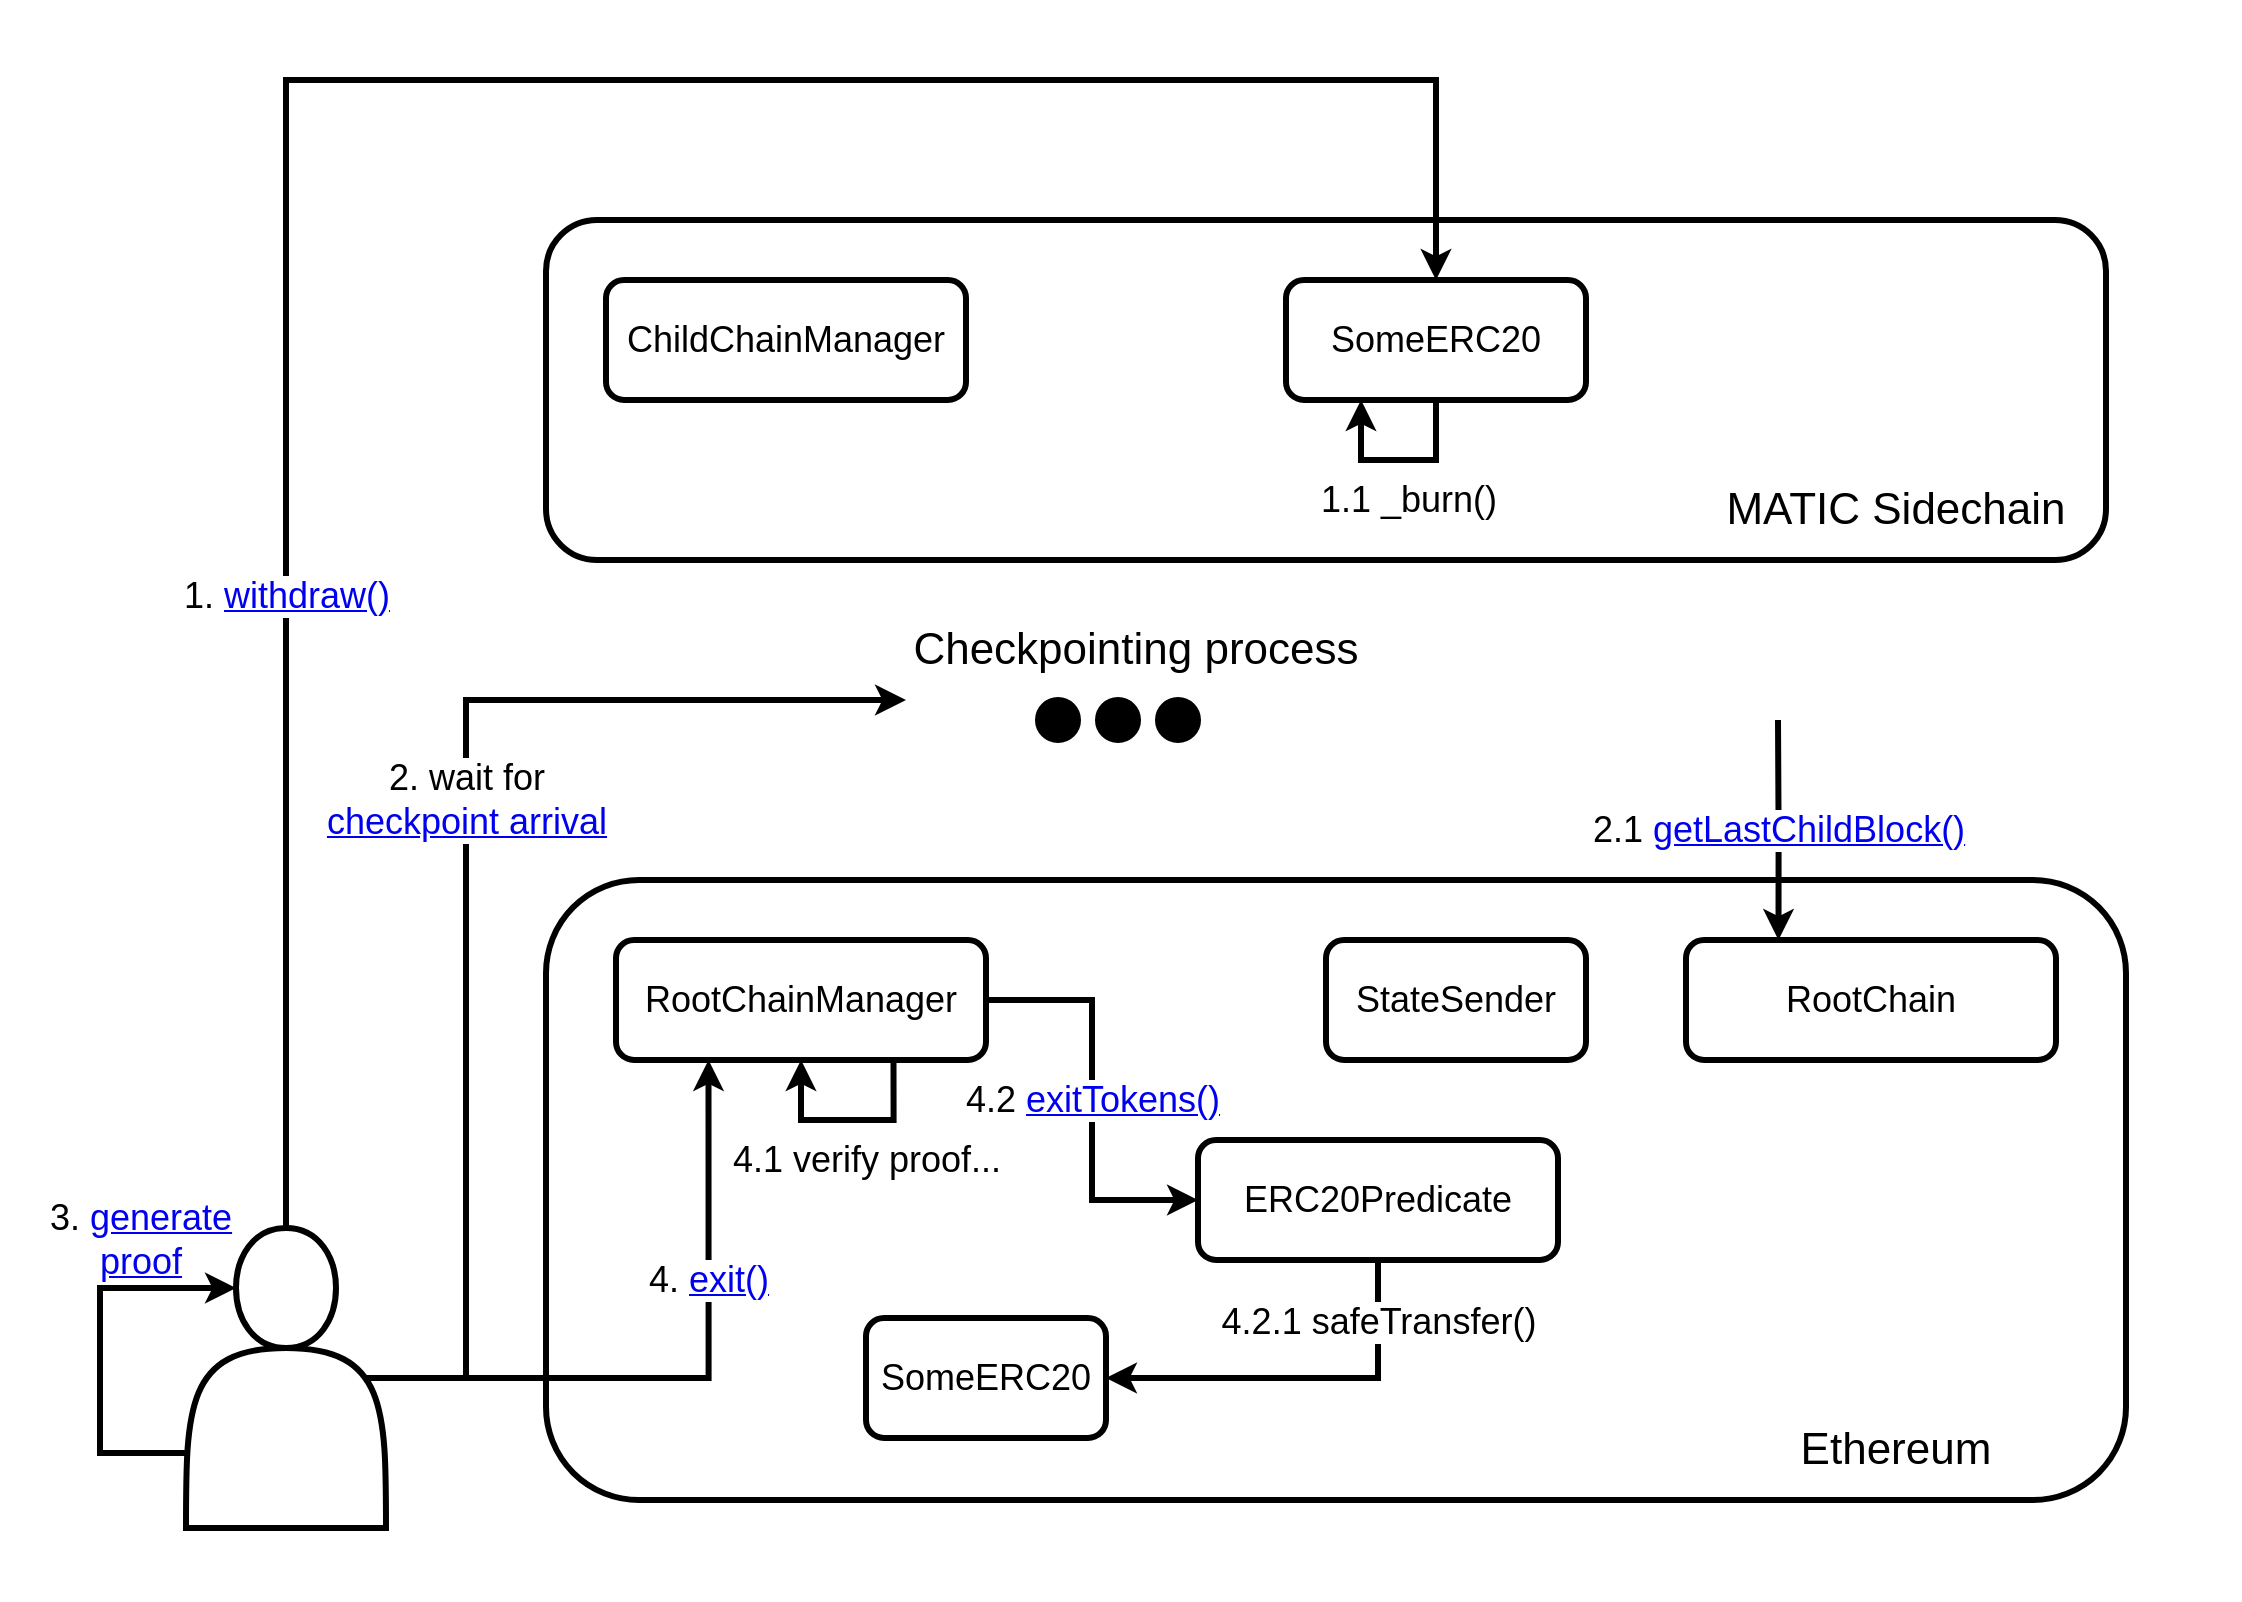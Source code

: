 <mxfile version="21.1.4" type="device">
  <diagram name="Page-1" id="2YBvvXClWsGukQMizWep">
    <mxGraphModel dx="3014" dy="852" grid="1" gridSize="10" guides="1" tooltips="1" connect="1" arrows="1" fold="1" page="1" pageScale="1" pageWidth="827" pageHeight="1169" math="0" shadow="0">
      <root>
        <mxCell id="0" />
        <mxCell id="1" parent="0" />
        <mxCell id="jsvgJYNI73I1Y0Frh0Hg-1" value="" style="rounded=1;whiteSpace=wrap;html=1;fontSize=18;strokeWidth=3;shadow=0;" parent="1" vertex="1">
          <mxGeometry x="-567" y="440" width="790" height="310" as="geometry" />
        </mxCell>
        <mxCell id="jsvgJYNI73I1Y0Frh0Hg-11" value="&lt;span style=&quot;font-size: 18px;&quot;&gt;4. &lt;a href=&quot;https://github.com/maticnetwork/pos-portal/blob/master/contracts/root/RootChainManager/RootChainManager.sol#L330&quot;&gt;exit()&lt;/a&gt;&lt;/span&gt;" style="edgeStyle=orthogonalEdgeStyle;rounded=0;orthogonalLoop=1;jettySize=auto;html=1;fontStyle=0;verticalAlign=middle;strokeColor=default;fontSize=18;strokeWidth=3;shadow=0;entryX=0.25;entryY=1;entryDx=0;entryDy=0;exitX=0.9;exitY=0.5;exitDx=0;exitDy=0;exitPerimeter=0;" parent="1" source="jsvgJYNI73I1Y0Frh0Hg-2" target="jsvgJYNI73I1Y0Frh0Hg-7" edge="1">
          <mxGeometry x="0.334" relative="1" as="geometry">
            <Array as="points">
              <mxPoint x="-486" y="689" />
            </Array>
            <mxPoint as="offset" />
          </mxGeometry>
        </mxCell>
        <mxCell id="prdAxgXay6FlOw_dW2oJ-3" value="2. wait for &lt;br&gt;&lt;a href=&quot;https://github.com/maticnetwork/matic.js/blob/master/src/pos/exit_util.ts#L129&quot;&gt;checkpoint arrival&lt;/a&gt;" style="edgeStyle=orthogonalEdgeStyle;rounded=0;orthogonalLoop=1;jettySize=auto;html=1;exitX=0.9;exitY=0.5;exitDx=0;exitDy=0;exitPerimeter=0;strokeWidth=3;fontSize=18;" parent="1" source="jsvgJYNI73I1Y0Frh0Hg-2" edge="1">
          <mxGeometry x="0.113" relative="1" as="geometry">
            <mxPoint x="-387" y="350" as="targetPoint" />
            <Array as="points">
              <mxPoint x="-607" y="689" />
              <mxPoint x="-607" y="350" />
            </Array>
            <mxPoint as="offset" />
          </mxGeometry>
        </mxCell>
        <mxCell id="jsvgJYNI73I1Y0Frh0Hg-2" value="" style="shape=actor;whiteSpace=wrap;html=1;fontSize=18;strokeWidth=3;shadow=0;" parent="1" vertex="1">
          <mxGeometry x="-747" y="614" width="100" height="150" as="geometry" />
        </mxCell>
        <mxCell id="jsvgJYNI73I1Y0Frh0Hg-17" value="4.2 &lt;a href=&quot;https://github.com/maticnetwork/pos-portal/blob/master/contracts/root/TokenPredicates/ERC20Predicate.sol#L63&quot;&gt;exitTokens()&lt;/a&gt;" style="edgeStyle=orthogonalEdgeStyle;rounded=0;orthogonalLoop=1;jettySize=auto;html=1;entryX=0;entryY=0.5;entryDx=0;entryDy=0;fontSize=18;strokeWidth=3;shadow=0;" parent="1" source="jsvgJYNI73I1Y0Frh0Hg-7" target="jsvgJYNI73I1Y0Frh0Hg-16" edge="1">
          <mxGeometry relative="1" as="geometry" />
        </mxCell>
        <mxCell id="jsvgJYNI73I1Y0Frh0Hg-7" value="&lt;font style=&quot;font-size: 18px;&quot;&gt;RootChainManager&lt;/font&gt;" style="rounded=1;whiteSpace=wrap;html=1;fontSize=18;strokeWidth=3;shadow=0;" parent="1" vertex="1">
          <mxGeometry x="-532" y="470" width="185" height="60" as="geometry" />
        </mxCell>
        <mxCell id="jsvgJYNI73I1Y0Frh0Hg-12" value="" style="rounded=1;whiteSpace=wrap;html=1;fontSize=18;strokeWidth=3;shadow=0;" parent="1" vertex="1">
          <mxGeometry x="-567" y="110" width="780" height="170" as="geometry" />
        </mxCell>
        <mxCell id="jsvgJYNI73I1Y0Frh0Hg-13" value="&lt;font style=&quot;font-size: 18px;&quot;&gt;SomeERC20&lt;/font&gt;" style="rounded=1;whiteSpace=wrap;html=1;fontSize=18;strokeWidth=3;shadow=0;" parent="1" vertex="1">
          <mxGeometry x="-407" y="659" width="120" height="60" as="geometry" />
        </mxCell>
        <mxCell id="jsvgJYNI73I1Y0Frh0Hg-41" value="&lt;span style=&quot;font-size: 18px;&quot;&gt;4.2.1 safeTransfer()&lt;/span&gt;" style="edgeStyle=orthogonalEdgeStyle;rounded=0;orthogonalLoop=1;jettySize=auto;html=1;entryX=1;entryY=0.5;entryDx=0;entryDy=0;exitX=0.5;exitY=1;exitDx=0;exitDy=0;strokeWidth=3;" parent="1" source="jsvgJYNI73I1Y0Frh0Hg-16" target="jsvgJYNI73I1Y0Frh0Hg-13" edge="1">
          <mxGeometry x="-0.682" relative="1" as="geometry">
            <mxPoint as="offset" />
          </mxGeometry>
        </mxCell>
        <mxCell id="jsvgJYNI73I1Y0Frh0Hg-16" value="ERC20Predicate" style="rounded=1;whiteSpace=wrap;html=1;fontSize=18;strokeWidth=3;shadow=0;" parent="1" vertex="1">
          <mxGeometry x="-241" y="570" width="180" height="60" as="geometry" />
        </mxCell>
        <mxCell id="jsvgJYNI73I1Y0Frh0Hg-18" value="&lt;font style=&quot;font-size: 18px;&quot;&gt;StateSender&lt;/font&gt;" style="rounded=1;whiteSpace=wrap;html=1;fontSize=18;strokeWidth=3;shadow=0;" parent="1" vertex="1">
          <mxGeometry x="-177" y="470" width="130" height="60" as="geometry" />
        </mxCell>
        <mxCell id="jsvgJYNI73I1Y0Frh0Hg-22" value="" style="ellipse;whiteSpace=wrap;html=1;aspect=fixed;allowArrows=0;strokeWidth=3;container=0;fillColor=#000000;fontSize=18;shadow=0;" parent="1" vertex="1">
          <mxGeometry x="-321" y="350" width="20" height="20" as="geometry" />
        </mxCell>
        <mxCell id="jsvgJYNI73I1Y0Frh0Hg-25" value="" style="ellipse;whiteSpace=wrap;html=1;aspect=fixed;allowArrows=0;strokeWidth=3;container=0;fillColor=#000000;fontSize=18;shadow=0;" parent="1" vertex="1">
          <mxGeometry x="-291" y="350" width="20" height="20" as="geometry" />
        </mxCell>
        <mxCell id="jsvgJYNI73I1Y0Frh0Hg-26" value="" style="ellipse;whiteSpace=wrap;html=1;aspect=fixed;allowArrows=0;strokeWidth=3;container=0;fillColor=#000000;fontSize=18;shadow=0;" parent="1" vertex="1">
          <mxGeometry x="-261" y="350" width="20" height="20" as="geometry" />
        </mxCell>
        <mxCell id="jsvgJYNI73I1Y0Frh0Hg-31" value="&lt;font style=&quot;font-size: 18px;&quot;&gt;ChildChainManager&lt;/font&gt;" style="rounded=1;whiteSpace=wrap;html=1;fontSize=18;strokeWidth=3;shadow=0;" parent="1" vertex="1">
          <mxGeometry x="-537" y="140" width="180" height="60" as="geometry" />
        </mxCell>
        <mxCell id="jsvgJYNI73I1Y0Frh0Hg-34" value="&lt;font style=&quot;font-size: 18px;&quot;&gt;SomeERC20&lt;/font&gt;" style="rounded=1;whiteSpace=wrap;html=1;fontSize=18;strokeWidth=3;shadow=0;" parent="1" vertex="1">
          <mxGeometry x="-197" y="140" width="150" height="60" as="geometry" />
        </mxCell>
        <mxCell id="jsvgJYNI73I1Y0Frh0Hg-37" value="1. &lt;a href=&quot;https://github.com/maticnetwork/pos-portal/blob/master/contracts/child/ChildToken/ChildERC20.sol#L65&quot;&gt;withdraw()&lt;/a&gt;" style="edgeStyle=orthogonalEdgeStyle;rounded=0;orthogonalLoop=1;jettySize=auto;html=1;fontSize=18;strokeWidth=3;shadow=0;entryX=0.5;entryY=0;entryDx=0;entryDy=0;" parent="1" source="jsvgJYNI73I1Y0Frh0Hg-2" target="jsvgJYNI73I1Y0Frh0Hg-34" edge="1">
          <mxGeometry x="-0.493" relative="1" as="geometry">
            <mxPoint x="-117" y="40" as="targetPoint" />
            <Array as="points">
              <mxPoint x="-697" y="40" />
              <mxPoint x="-122" y="40" />
            </Array>
            <mxPoint as="offset" />
          </mxGeometry>
        </mxCell>
        <mxCell id="jsvgJYNI73I1Y0Frh0Hg-38" value="&lt;font style=&quot;font-size: 22px;&quot;&gt;MATIC Sidechain&lt;/font&gt;" style="text;html=1;strokeColor=none;fillColor=none;align=center;verticalAlign=middle;whiteSpace=wrap;rounded=0;" parent="1" vertex="1">
          <mxGeometry x="3" y="240" width="210" height="30" as="geometry" />
        </mxCell>
        <mxCell id="jsvgJYNI73I1Y0Frh0Hg-39" value="&lt;font style=&quot;font-size: 22px;&quot;&gt;Ethereum&lt;/font&gt;" style="text;html=1;strokeColor=none;fillColor=none;align=center;verticalAlign=middle;whiteSpace=wrap;rounded=0;" parent="1" vertex="1">
          <mxGeometry x="3" y="710" width="210" height="30" as="geometry" />
        </mxCell>
        <mxCell id="jsvgJYNI73I1Y0Frh0Hg-40" value="&lt;font style=&quot;font-size: 22px;&quot;&gt;Checkpointing process&lt;/font&gt;" style="text;html=1;strokeColor=none;fillColor=none;align=center;verticalAlign=middle;whiteSpace=wrap;rounded=0;" parent="1" vertex="1">
          <mxGeometry x="-390" y="310" width="236" height="30" as="geometry" />
        </mxCell>
        <mxCell id="8CzqEyUPqeCIx78_vM4F-1" value="1.1 _burn()" style="edgeStyle=orthogonalEdgeStyle;rounded=0;orthogonalLoop=1;jettySize=auto;html=1;exitX=0.5;exitY=1;exitDx=0;exitDy=0;entryX=0.25;entryY=1;entryDx=0;entryDy=0;strokeWidth=3;fontSize=18;" parent="1" source="jsvgJYNI73I1Y0Frh0Hg-34" target="jsvgJYNI73I1Y0Frh0Hg-34" edge="1">
          <mxGeometry x="-0.097" y="20" relative="1" as="geometry">
            <Array as="points">
              <mxPoint x="-122" y="230" />
              <mxPoint x="-159" y="230" />
            </Array>
            <mxPoint as="offset" />
          </mxGeometry>
        </mxCell>
        <mxCell id="prdAxgXay6FlOw_dW2oJ-2" value="4.1 verify proof..." style="edgeStyle=orthogonalEdgeStyle;rounded=0;orthogonalLoop=1;jettySize=auto;html=1;exitX=0.75;exitY=1;exitDx=0;exitDy=0;entryX=0.5;entryY=1;entryDx=0;entryDy=0;strokeWidth=3;fontSize=18;" parent="1" source="jsvgJYNI73I1Y0Frh0Hg-7" target="jsvgJYNI73I1Y0Frh0Hg-7" edge="1">
          <mxGeometry x="-0.176" y="20" relative="1" as="geometry">
            <Array as="points">
              <mxPoint x="-393" y="560" />
              <mxPoint x="-439" y="560" />
            </Array>
            <mxPoint as="offset" />
          </mxGeometry>
        </mxCell>
        <mxCell id="prdAxgXay6FlOw_dW2oJ-6" value="2.1 &lt;a href=&quot;https://github.com/maticnetwork/contracts/blob/main/contracts/root/RootChain.sol#L66&quot;&gt;getLastChildBlock()&lt;/a&gt;" style="edgeStyle=orthogonalEdgeStyle;rounded=0;orthogonalLoop=1;jettySize=auto;html=1;exitX=0.25;exitY=0;exitDx=0;exitDy=0;strokeWidth=3;startArrow=classic;startFill=1;endArrow=none;endFill=0;fontSize=18;" parent="1" source="prdAxgXay6FlOw_dW2oJ-4" edge="1">
          <mxGeometry relative="1" as="geometry">
            <mxPoint x="49" y="360" as="targetPoint" />
          </mxGeometry>
        </mxCell>
        <mxCell id="prdAxgXay6FlOw_dW2oJ-4" value="&lt;font style=&quot;font-size: 18px;&quot;&gt;RootChain&lt;/font&gt;" style="rounded=1;whiteSpace=wrap;html=1;fontSize=18;strokeWidth=3;shadow=0;" parent="1" vertex="1">
          <mxGeometry x="3" y="470" width="185" height="60" as="geometry" />
        </mxCell>
        <mxCell id="prdAxgXay6FlOw_dW2oJ-5" value="3. &lt;a href=&quot;https://github.com/maticnetwork/matic.js/blob/master/src/pos/exit_util.ts#L221&quot;&gt;generate&lt;br&gt;proof&lt;/a&gt;" style="edgeStyle=orthogonalEdgeStyle;rounded=0;orthogonalLoop=1;jettySize=auto;html=1;exitX=0;exitY=0.75;exitDx=0;exitDy=0;entryX=0.25;entryY=0.2;entryDx=0;entryDy=0;entryPerimeter=0;fontSize=18;strokeWidth=3;labelBackgroundColor=none;" parent="1" source="jsvgJYNI73I1Y0Frh0Hg-2" target="jsvgJYNI73I1Y0Frh0Hg-2" edge="1">
          <mxGeometry x="0.504" y="24" relative="1" as="geometry">
            <Array as="points">
              <mxPoint x="-790" y="727" />
              <mxPoint x="-790" y="644" />
            </Array>
            <mxPoint as="offset" />
          </mxGeometry>
        </mxCell>
        <mxCell id="D-Olfp8JDV4yF999vZMM-1" value="" style="rounded=0;whiteSpace=wrap;html=1;fillColor=none;strokeColor=none;strokeWidth=0;" vertex="1" parent="1">
          <mxGeometry x="-840" width="1120" height="800" as="geometry" />
        </mxCell>
      </root>
    </mxGraphModel>
  </diagram>
</mxfile>
